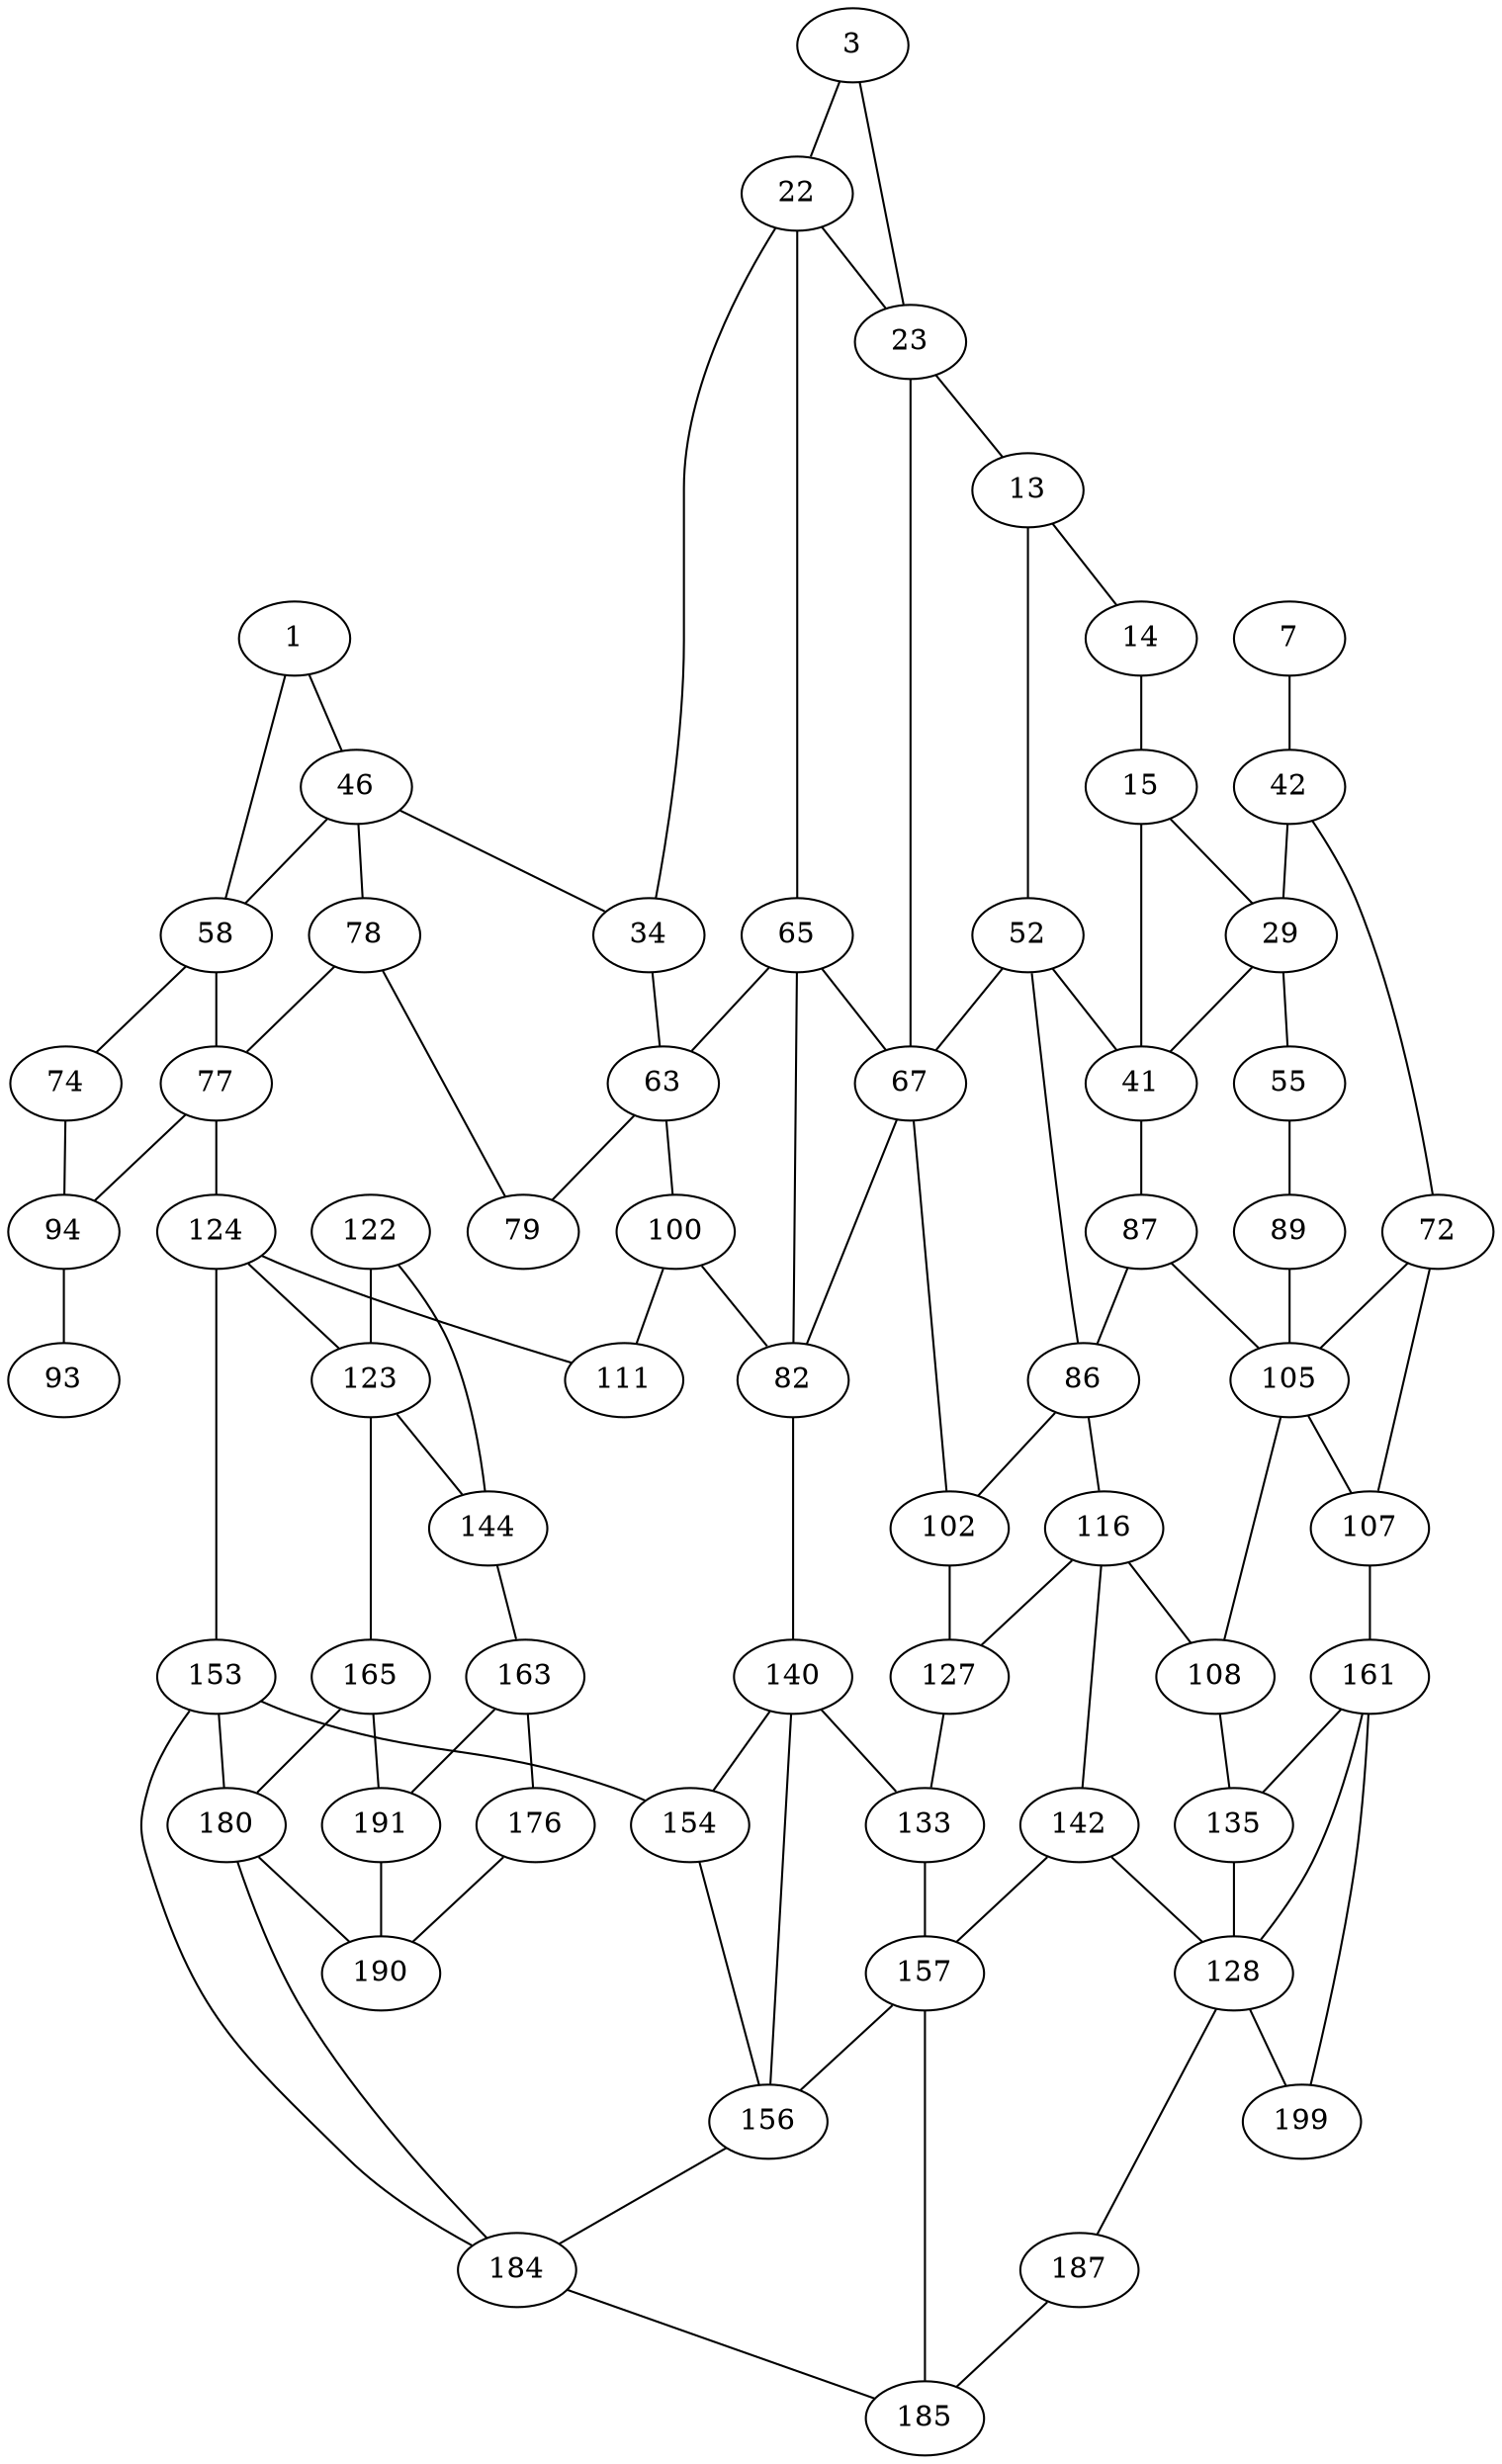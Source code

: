 graph scotYardBusses {
	1
	46
	58
	3
	22
	23
	7
	42
	13
	14
	52
	15
	29
	41
	34
	65
	67
	55
	63
	87
	72
	78
	86
	89
	74
	77
	79
	100
	82
	102
	105
	107
	94
	124
	140
	116
	93
	111
	127
	108
	161
	135
	142
	122
	123
	144
	165
	153
	133
	128
	187
	199
	157
	154
	156
	163
	180
	184
	185
	176
	191
	190
	1 -- 46
	1 -- 58
	46 -- 34
	46 -- 58
	46 -- 78
	58 -- 74
	58 -- 77
	3 -- 22
	3 -- 23
	22 -- 23
	22 -- 34
	22 -- 65
	23 -- 13
	23 -- 67
	7 -- 42
	42 -- 29
	42 -- 72
	13 -- 14
	13 -- 52
	14 -- 15
	52 -- 41
	52 -- 67
	52 -- 86
	15 -- 29
	15 -- 41
	29 -- 41
	29 -- 55
	41 -- 87
	34 -- 63
	65 -- 63
	65 -- 67
	65 -- 82
	67 -- 82
	67 -- 102
	55 -- 89
	63 -- 79
	63 -- 100
	87 -- 86
	87 -- 105
	72 -- 105
	72 -- 107
	78 -- 77
	78 -- 79
	86 -- 102
	86 -- 116
	89 -- 105
	74 -- 94
	77 -- 94
	77 -- 124
	100 -- 82
	100 -- 111
	82 -- 140
	102 -- 127
	105 -- 107
	105 -- 108
	107 -- 161
	94 -- 93
	124 -- 111
	124 -- 123
	124 -- 153
	140 -- 133
	140 -- 154
	140 -- 156
	116 -- 108
	116 -- 127
	116 -- 142
	127 -- 133
	108 -- 135
	161 -- 128
	161 -- 135
	161 -- 199
	135 -- 128
	142 -- 128
	142 -- 157
	122 -- 123
	122 -- 144
	123 -- 144
	123 -- 165
	144 -- 163
	165 -- 180
	165 -- 191
	153 -- 154
	153 -- 180
	153 -- 184
	133 -- 157
	128 -- 187
	128 -- 199
	187 -- 185
	157 -- 156
	157 -- 185
	154 -- 156
	156 -- 184
	163 -- 176
	163 -- 191
	180 -- 184
	180 -- 190
	184 -- 185
	176 -- 190
	191 -- 190
}
